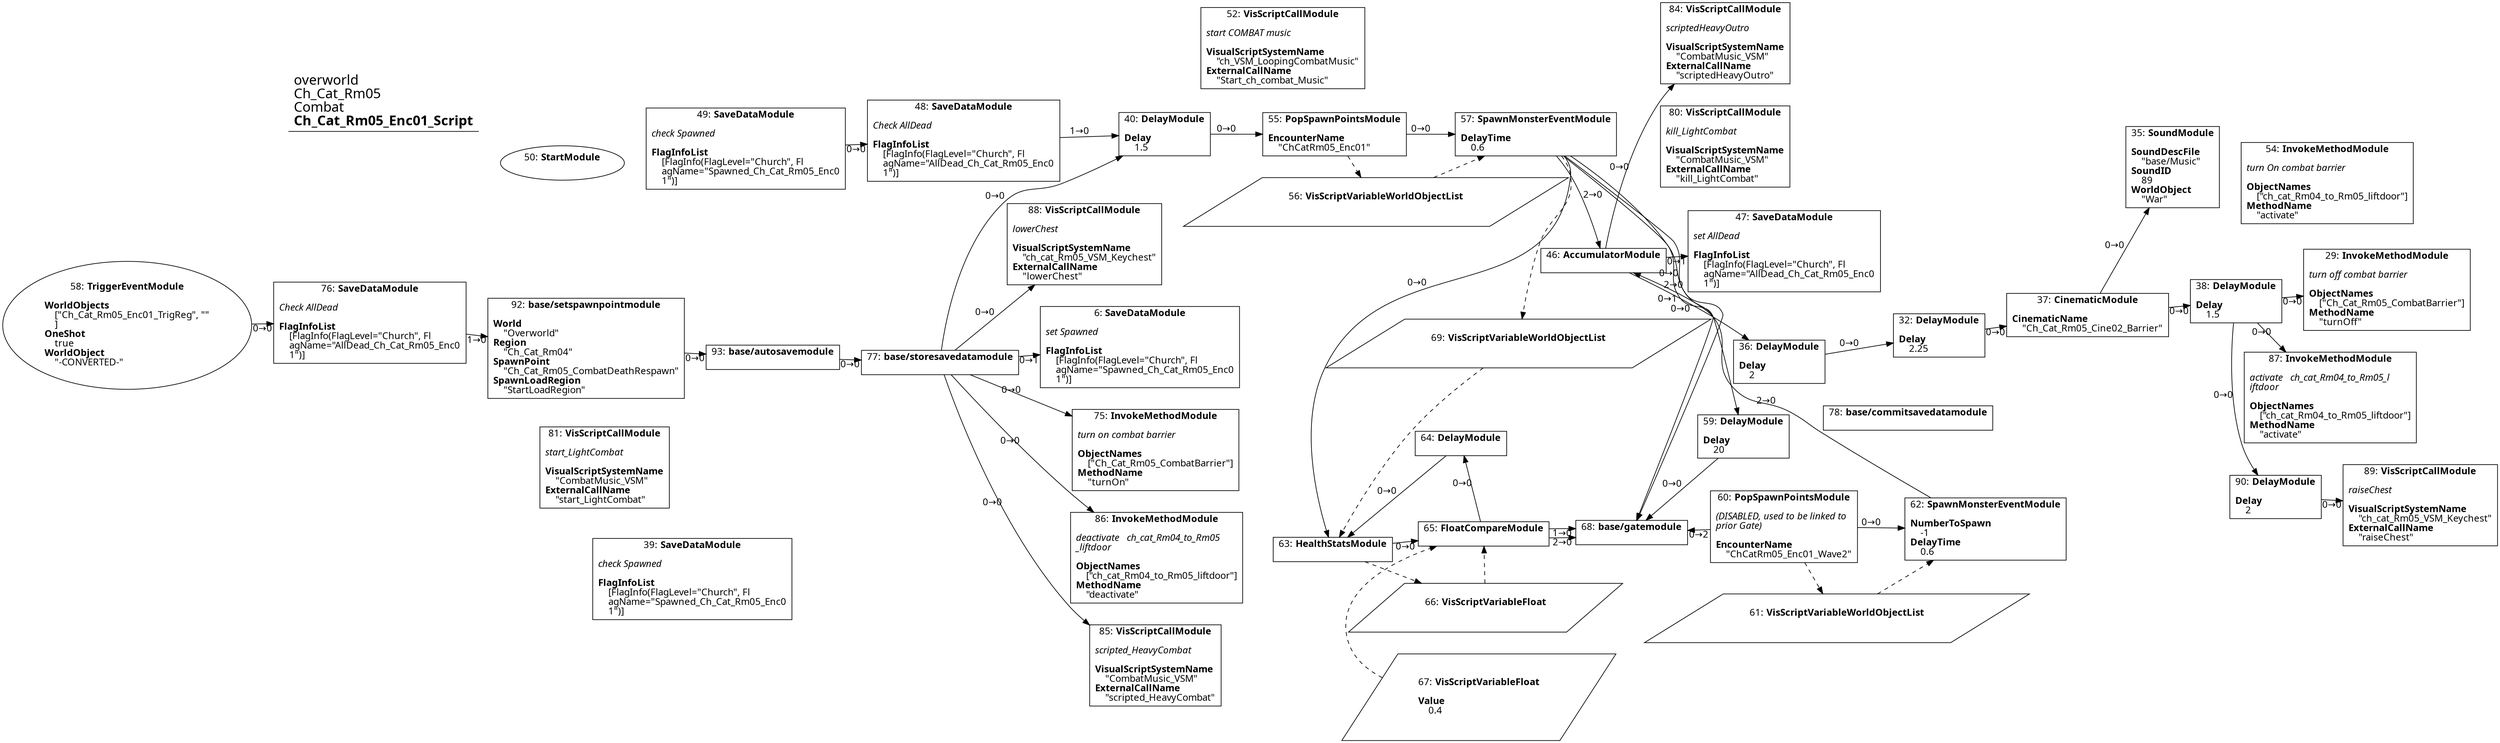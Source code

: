 digraph {
    layout = fdp;
    overlap = prism;
    sep = "+16";
    splines = spline;

    node [ shape = box ];

    graph [ fontname = "Segoe UI" ];
    node [ fontname = "Segoe UI" ];
    edge [ fontname = "Segoe UI" ];

    6 [ label = <6: <b>SaveDataModule</b><br/><br/><i>set Spawned<br align="left"/></i><br align="left"/><b>FlagInfoList</b><br align="left"/>    [FlagInfo(FlagLevel=&quot;Church&quot;, Fl<br align="left"/>    agName=&quot;Spawned_Ch_Cat_Rm05_Enc0<br align="left"/>    1&quot;)]<br align="left"/>> ];
    6 [ pos = "0.007,-0.294!" ];

    29 [ label = <29: <b>InvokeMethodModule</b><br/><br/><i>turn off combat barrier<br align="left"/></i><br align="left"/><b>ObjectNames</b><br align="left"/>    [&quot;Ch_Cat_Rm05_CombatBarrier&quot;]<br align="left"/><b>MethodName</b><br align="left"/>    &quot;turnOff&quot;<br align="left"/>> ];
    29 [ pos = "1.9860001,-0.22700001!" ];

    32 [ label = <32: <b>DelayModule</b><br/><br/><b>Delay</b><br align="left"/>    2.25<br align="left"/>> ];
    32 [ pos = "1.386,-0.22700001!" ];
    32 -> 37 [ label = "0→0" ];

    35 [ label = <35: <b>SoundModule</b><br/><br/><b>SoundDescFile</b><br align="left"/>    &quot;base/Music&quot;<br align="left"/><b>SoundID</b><br align="left"/>    89<br align="left"/><b>WorldObject</b><br align="left"/>    &quot;War&quot;<br align="left"/>> ];
    35 [ pos = "1.7980001,-0.036000002!" ];

    36 [ label = <36: <b>DelayModule</b><br/><br/><b>Delay</b><br align="left"/>    2<br align="left"/>> ];
    36 [ pos = "1.049,-0.22700001!" ];
    36 -> 32 [ label = "0→0" ];

    37 [ label = <37: <b>CinematicModule</b><br/><br/><b>CinematicName</b><br align="left"/>    &quot;Ch_Cat_Rm05_Cine02_Barrier&quot;<br align="left"/>> ];
    37 [ pos = "1.5810001,-0.22700001!" ];
    37 -> 38 [ label = "0→0" ];
    37 -> 35 [ label = "0→0" ];

    38 [ label = <38: <b>DelayModule</b><br/><br/><b>Delay</b><br align="left"/>    1.5<br align="left"/>> ];
    38 [ pos = "1.792,-0.22700001!" ];
    38 -> 29 [ label = "0→0" ];
    38 -> 87 [ label = "0→0" ];
    38 -> 90 [ label = "0→0" ];

    39 [ label = <39: <b>SaveDataModule</b><br/><br/><i>check Spawned<br align="left"/></i><br align="left"/><b>FlagInfoList</b><br align="left"/>    [FlagInfo(FlagLevel=&quot;Church&quot;, Fl<br align="left"/>    agName=&quot;Spawned_Ch_Cat_Rm05_Enc0<br align="left"/>    1&quot;)]<br align="left"/>> ];
    39 [ pos = "-0.61600006,-0.633!" ];

    40 [ label = <40: <b>DelayModule</b><br/><br/><b>Delay</b><br align="left"/>    1.5<br align="left"/>> ];
    40 [ pos = "-0.048,-0.027!" ];
    40 -> 55 [ label = "0→0" ];

    46 [ label = <46: <b>AccumulatorModule</b><br/><br/>> ];
    46 [ pos = "0.74100006,-0.108!" ];
    46 -> 47 [ label = "0→1" ];
    46 -> 36 [ label = "0→0" ];
    46 -> 84 [ label = "0→0" ];

    47 [ label = <47: <b>SaveDataModule</b><br/><br/><i>set AllDead<br align="left"/></i><br align="left"/><b>FlagInfoList</b><br align="left"/>    [FlagInfo(FlagLevel=&quot;Church&quot;, Fl<br align="left"/>    agName=&quot;AllDead_Ch_Cat_Rm05_Enc0<br align="left"/>    1&quot;)]<br align="left"/>> ];
    47 [ pos = "1.0040001,-0.085!" ];

    48 [ label = <48: <b>SaveDataModule</b><br/><br/><i>Check AllDead<br align="left"/></i><br align="left"/><b>FlagInfoList</b><br align="left"/>    [FlagInfo(FlagLevel=&quot;Church&quot;, Fl<br align="left"/>    agName=&quot;AllDead_Ch_Cat_Rm05_Enc0<br align="left"/>    1&quot;)]<br align="left"/>> ];
    48 [ pos = "-0.263,-0.004!" ];
    48 -> 40 [ label = "1→0" ];

    49 [ label = <49: <b>SaveDataModule</b><br/><br/><i>check Spawned<br align="left"/></i><br align="left"/><b>FlagInfoList</b><br align="left"/>    [FlagInfo(FlagLevel=&quot;Church&quot;, Fl<br align="left"/>    agName=&quot;Spawned_Ch_Cat_Rm05_Enc0<br align="left"/>    1&quot;)]<br align="left"/>> ];
    49 [ pos = "-0.49,-0.004!" ];
    49 -> 48 [ label = "0→0" ];

    50 [ label = <50: <b>StartModule</b><br/><br/>> ];
    50 [ shape = oval ]
    50 [ pos = "-0.70600003,-0.004!" ];

    52 [ label = <52: <b>VisScriptCallModule</b><br/><br/><i>start COMBAT music<br align="left"/></i><br align="left"/><b>VisualScriptSystemName</b><br align="left"/>    &quot;ch_VSM_LoopingCombatMusic&quot;<br align="left"/><b>ExternalCallName</b><br align="left"/>    &quot;Start_ch_combat_Music&quot;<br align="left"/>> ];
    52 [ pos = "0.136,0.116000004!" ];

    54 [ label = <54: <b>InvokeMethodModule</b><br/><br/><i>turn On combat barrier<br align="left"/></i><br align="left"/><b>ObjectNames</b><br align="left"/>    [&quot;ch_cat_Rm04_to_Rm05_liftdoor&quot;]<br align="left"/><b>MethodName</b><br align="left"/>    &quot;activate&quot;<br align="left"/>> ];
    54 [ pos = "1.988,-0.053000003!" ];

    55 [ label = <55: <b>PopSpawnPointsModule</b><br/><br/><b>EncounterName</b><br align="left"/>    &quot;ChCatRm05_Enc01&quot;<br align="left"/>> ];
    55 [ pos = "0.093,-0.053000003!" ];
    55 -> 57 [ label = "0→0" ];
    55 -> 56 [ style = dashed ];

    56 [ label = <56: <b>VisScriptVariableWorldObjectList</b><br/><br/>> ];
    56 [ shape = parallelogram ]
    56 [ pos = "0.15400001,-0.172!" ];

    57 [ label = <57: <b>SpawnMonsterEventModule</b><br/><br/><b>DelayTime</b><br align="left"/>    0.6<br align="left"/>> ];
    57 [ pos = "0.344,-0.053000003!" ];
    57 -> 46 [ label = "2→0" ];
    57 -> 68 [ label = "2→0" ];
    57 -> 59 [ label = "0→0" ];
    57 -> 68 [ label = "0→1" ];
    57 -> 63 [ label = "0→0" ];
    56 -> 57 [ style = dashed ];
    57 -> 69 [ style = dashed ];

    58 [ label = <58: <b>TriggerEventModule</b><br/><br/><b>WorldObjects</b><br align="left"/>    [&quot;Ch_Cat_Rm05_Enc01_TrigReg&quot;, &quot;&quot;<br align="left"/>    ]<br align="left"/><b>OneShot</b><br align="left"/>    true<br align="left"/><b>WorldObject</b><br align="left"/>    &quot;-CONVERTED-&quot;<br align="left"/>> ];
    58 [ shape = oval ]
    58 [ pos = "-1.1240001,-0.294!" ];
    58 -> 76 [ label = "0→0" ];

    59 [ label = <59: <b>DelayModule</b><br/><br/><b>Delay</b><br align="left"/>    20<br align="left"/>> ];
    59 [ pos = "0.758,-0.39800003!" ];
    59 -> 68 [ label = "0→0" ];

    60 [ label = <60: <b>PopSpawnPointsModule</b><br/><br/><i>(DISABLED, used to be linked to <br align="left"/>prior Gate)<br align="left"/></i><br align="left"/><b>EncounterName</b><br align="left"/>    &quot;ChCatRm05_Enc01_Wave2&quot;<br align="left"/>> ];
    60 [ pos = "1.0680001,-0.646!" ];
    60 -> 68 [ label = "0→2" ];
    60 -> 62 [ label = "0→0" ];
    60 -> 61 [ style = dashed ];

    61 [ label = <61: <b>VisScriptVariableWorldObjectList</b><br/><br/>> ];
    61 [ shape = parallelogram ]
    61 [ pos = "1.113,-0.79200006!" ];

    62 [ label = <62: <b>SpawnMonsterEventModule</b><br/><br/><b>NumberToSpawn</b><br align="left"/>    -1<br align="left"/><b>DelayTime</b><br align="left"/>    0.6<br align="left"/>> ];
    62 [ pos = "1.36,-0.637!" ];
    62 -> 46 [ label = "2→0" ];
    61 -> 62 [ style = dashed ];

    63 [ label = <63: <b>HealthStatsModule</b><br/><br/>> ];
    63 [ pos = "0.24400002,-0.637!" ];
    63 -> 65 [ label = "0→0" ];
    63 -> 66 [ style = dashed ];
    69 -> 63 [ style = dashed ];

    64 [ label = <64: <b>DelayModule</b><br/><br/>> ];
    64 [ pos = "0.42800003,-0.476!" ];
    64 -> 63 [ label = "0→0" ];

    65 [ label = <65: <b>FloatCompareModule</b><br/><br/>> ];
    65 [ pos = "0.54700005,-0.64100003!" ];
    65 -> 68 [ label = "1→0" ];
    65 -> 68 [ label = "2→0" ];
    65 -> 64 [ label = "0→0" ];
    66 -> 65 [ style = dashed ];
    67 -> 65 [ style = dashed ];

    66 [ label = <66: <b>VisScriptVariableFloat</b><br/><br/>> ];
    66 [ shape = parallelogram ]
    66 [ pos = "0.43,-0.73800004!" ];

    67 [ label = <67: <b>VisScriptVariableFloat</b><br/><br/><b>Value</b><br align="left"/>    0.4<br align="left"/>> ];
    67 [ shape = parallelogram ]
    67 [ pos = "0.43,-0.813!" ];

    68 [ label = <68: <b>base/gatemodule</b><br/><br/>> ];
    68 [ pos = "0.77800006,-0.643!" ];

    69 [ label = <69: <b>VisScriptVariableWorldObjectList</b><br/><br/>> ];
    69 [ shape = parallelogram ]
    69 [ pos = "0.407,-0.316!" ];

    75 [ label = <75: <b>InvokeMethodModule</b><br/><br/><i>turn on combat barrier<br align="left"/></i><br align="left"/><b>ObjectNames</b><br align="left"/>    [&quot;Ch_Cat_Rm05_CombatBarrier&quot;]<br align="left"/><b>MethodName</b><br align="left"/>    &quot;turnOn&quot;<br align="left"/>> ];
    75 [ pos = "0.006,-0.441!" ];

    76 [ label = <76: <b>SaveDataModule</b><br/><br/><i>Check AllDead<br align="left"/></i><br align="left"/><b>FlagInfoList</b><br align="left"/>    [FlagInfo(FlagLevel=&quot;Church&quot;, Fl<br align="left"/>    agName=&quot;AllDead_Ch_Cat_Rm05_Enc0<br align="left"/>    1&quot;)]<br align="left"/>> ];
    76 [ pos = "-0.882,-0.294!" ];
    76 -> 92 [ label = "1→0" ];

    77 [ label = <77: <b>base/storesavedatamodule</b><br/><br/>> ];
    77 [ pos = "-0.30400002,-0.317!" ];
    77 -> 40 [ label = "0→0" ];
    77 -> 88 [ label = "0→0" ];
    77 -> 6 [ label = "0→1" ];
    77 -> 75 [ label = "0→0" ];
    77 -> 86 [ label = "0→0" ];
    77 -> 85 [ label = "0→0" ];

    78 [ label = <78: <b>base/commitsavedatamodule</b><br/><br/>> ];
    78 [ pos = "1.2340001,-0.39800003!" ];

    80 [ label = <80: <b>VisScriptCallModule</b><br/><br/><i>kill_LightCombat<br align="left"/></i><br align="left"/><b>VisualScriptSystemName</b><br align="left"/>    &quot;CombatMusic_VSM&quot;<br align="left"/><b>ExternalCallName</b><br align="left"/>    &quot;kill_LightCombat&quot;<br align="left"/>> ];
    80 [ pos = "1.0020001,-0.001!" ];

    81 [ label = <81: <b>VisScriptCallModule</b><br/><br/><i>start_LightCombat<br align="left"/></i><br align="left"/><b>VisualScriptSystemName</b><br align="left"/>    &quot;CombatMusic_VSM&quot;<br align="left"/><b>ExternalCallName</b><br align="left"/>    &quot;start_LightCombat&quot;<br align="left"/>> ];
    81 [ pos = "-0.683,-0.49600002!" ];

    84 [ label = <84: <b>VisScriptCallModule</b><br/><br/><i>scriptedHeavyOutro<br align="left"/></i><br align="left"/><b>VisualScriptSystemName</b><br align="left"/>    &quot;CombatMusic_VSM&quot;<br align="left"/><b>ExternalCallName</b><br align="left"/>    &quot;scriptedHeavyOutro&quot;<br align="left"/>> ];
    84 [ pos = "1.0020001,0.081!" ];

    85 [ label = <85: <b>VisScriptCallModule</b><br/><br/><i>scripted_HeavyCombat<br align="left"/></i><br align="left"/><b>VisualScriptSystemName</b><br align="left"/>    &quot;CombatMusic_VSM&quot;<br align="left"/><b>ExternalCallName</b><br align="left"/>    &quot;scripted_HeavyCombat&quot;<br align="left"/>> ];
    85 [ pos = "0.007,-0.74!" ];

    86 [ label = <86: <b>InvokeMethodModule</b><br/><br/><i>deactivate   ch_cat_Rm04_to_Rm05<br align="left"/>_liftdoor<br align="left"/></i><br align="left"/><b>ObjectNames</b><br align="left"/>    [&quot;ch_cat_Rm04_to_Rm05_liftdoor&quot;]<br align="left"/><b>MethodName</b><br align="left"/>    &quot;deactivate&quot;<br align="left"/>> ];
    86 [ pos = "0.0050000004,-0.587!" ];

    87 [ label = <87: <b>InvokeMethodModule</b><br/><br/><i>activate   ch_cat_Rm04_to_Rm05_l<br align="left"/>iftdoor<br align="left"/></i><br align="left"/><b>ObjectNames</b><br align="left"/>    [&quot;ch_cat_Rm04_to_Rm05_liftdoor&quot;]<br align="left"/><b>MethodName</b><br align="left"/>    &quot;activate&quot;<br align="left"/>> ];
    87 [ pos = "1.9860001,-0.377!" ];

    88 [ label = <88: <b>VisScriptCallModule</b><br/><br/><i>lowerChest<br align="left"/></i><br align="left"/><b>VisualScriptSystemName</b><br align="left"/>    &quot;ch_cat_Rm05_VSM_Keychest&quot;<br align="left"/><b>ExternalCallName</b><br align="left"/>    &quot;lowerChest&quot;<br align="left"/>> ];
    88 [ pos = "0.006,-0.21400002!" ];

    89 [ label = <89: <b>VisScriptCallModule</b><br/><br/><i>raiseChest<br align="left"/></i><br align="left"/><b>VisualScriptSystemName</b><br align="left"/>    &quot;ch_cat_Rm05_VSM_Keychest&quot;<br align="left"/><b>ExternalCallName</b><br align="left"/>    &quot;raiseChest&quot;<br align="left"/>> ];
    89 [ pos = "2.193,-0.544!" ];

    90 [ label = <90: <b>DelayModule</b><br/><br/><b>Delay</b><br align="left"/>    2<br align="left"/>> ];
    90 [ pos = "1.9860001,-0.544!" ];
    90 -> 89 [ label = "0→0" ];

    92 [ label = <92: <b>base/setspawnpointmodule</b><br/><br/><b>World</b><br align="left"/>    &quot;Overworld&quot;<br align="left"/><b>Region</b><br align="left"/>    &quot;Ch_Cat_Rm04&quot;<br align="left"/><b>SpawnPoint</b><br align="left"/>    &quot;Ch_Cat_Rm05_CombatDeathRespawn&quot;<br align="left"/><b>SpawnLoadRegion</b><br align="left"/>    &quot;StartLoadRegion&quot;<br align="left"/>> ];
    92 [ pos = "-0.67300004,-0.317!" ];
    92 -> 93 [ label = "0→0" ];

    93 [ label = <93: <b>base/autosavemodule</b><br/><br/>> ];
    93 [ pos = "-0.46400002,-0.317!" ];
    93 -> 77 [ label = "0→0" ];

    title [ pos = "-1.125,0.117000006!" ];
    title [ shape = underline ];
    title [ label = <<font point-size="20">overworld<br align="left"/>Ch_Cat_Rm05<br align="left"/>Combat<br align="left"/><b>Ch_Cat_Rm05_Enc01_Script</b><br align="left"/></font>> ];
}
